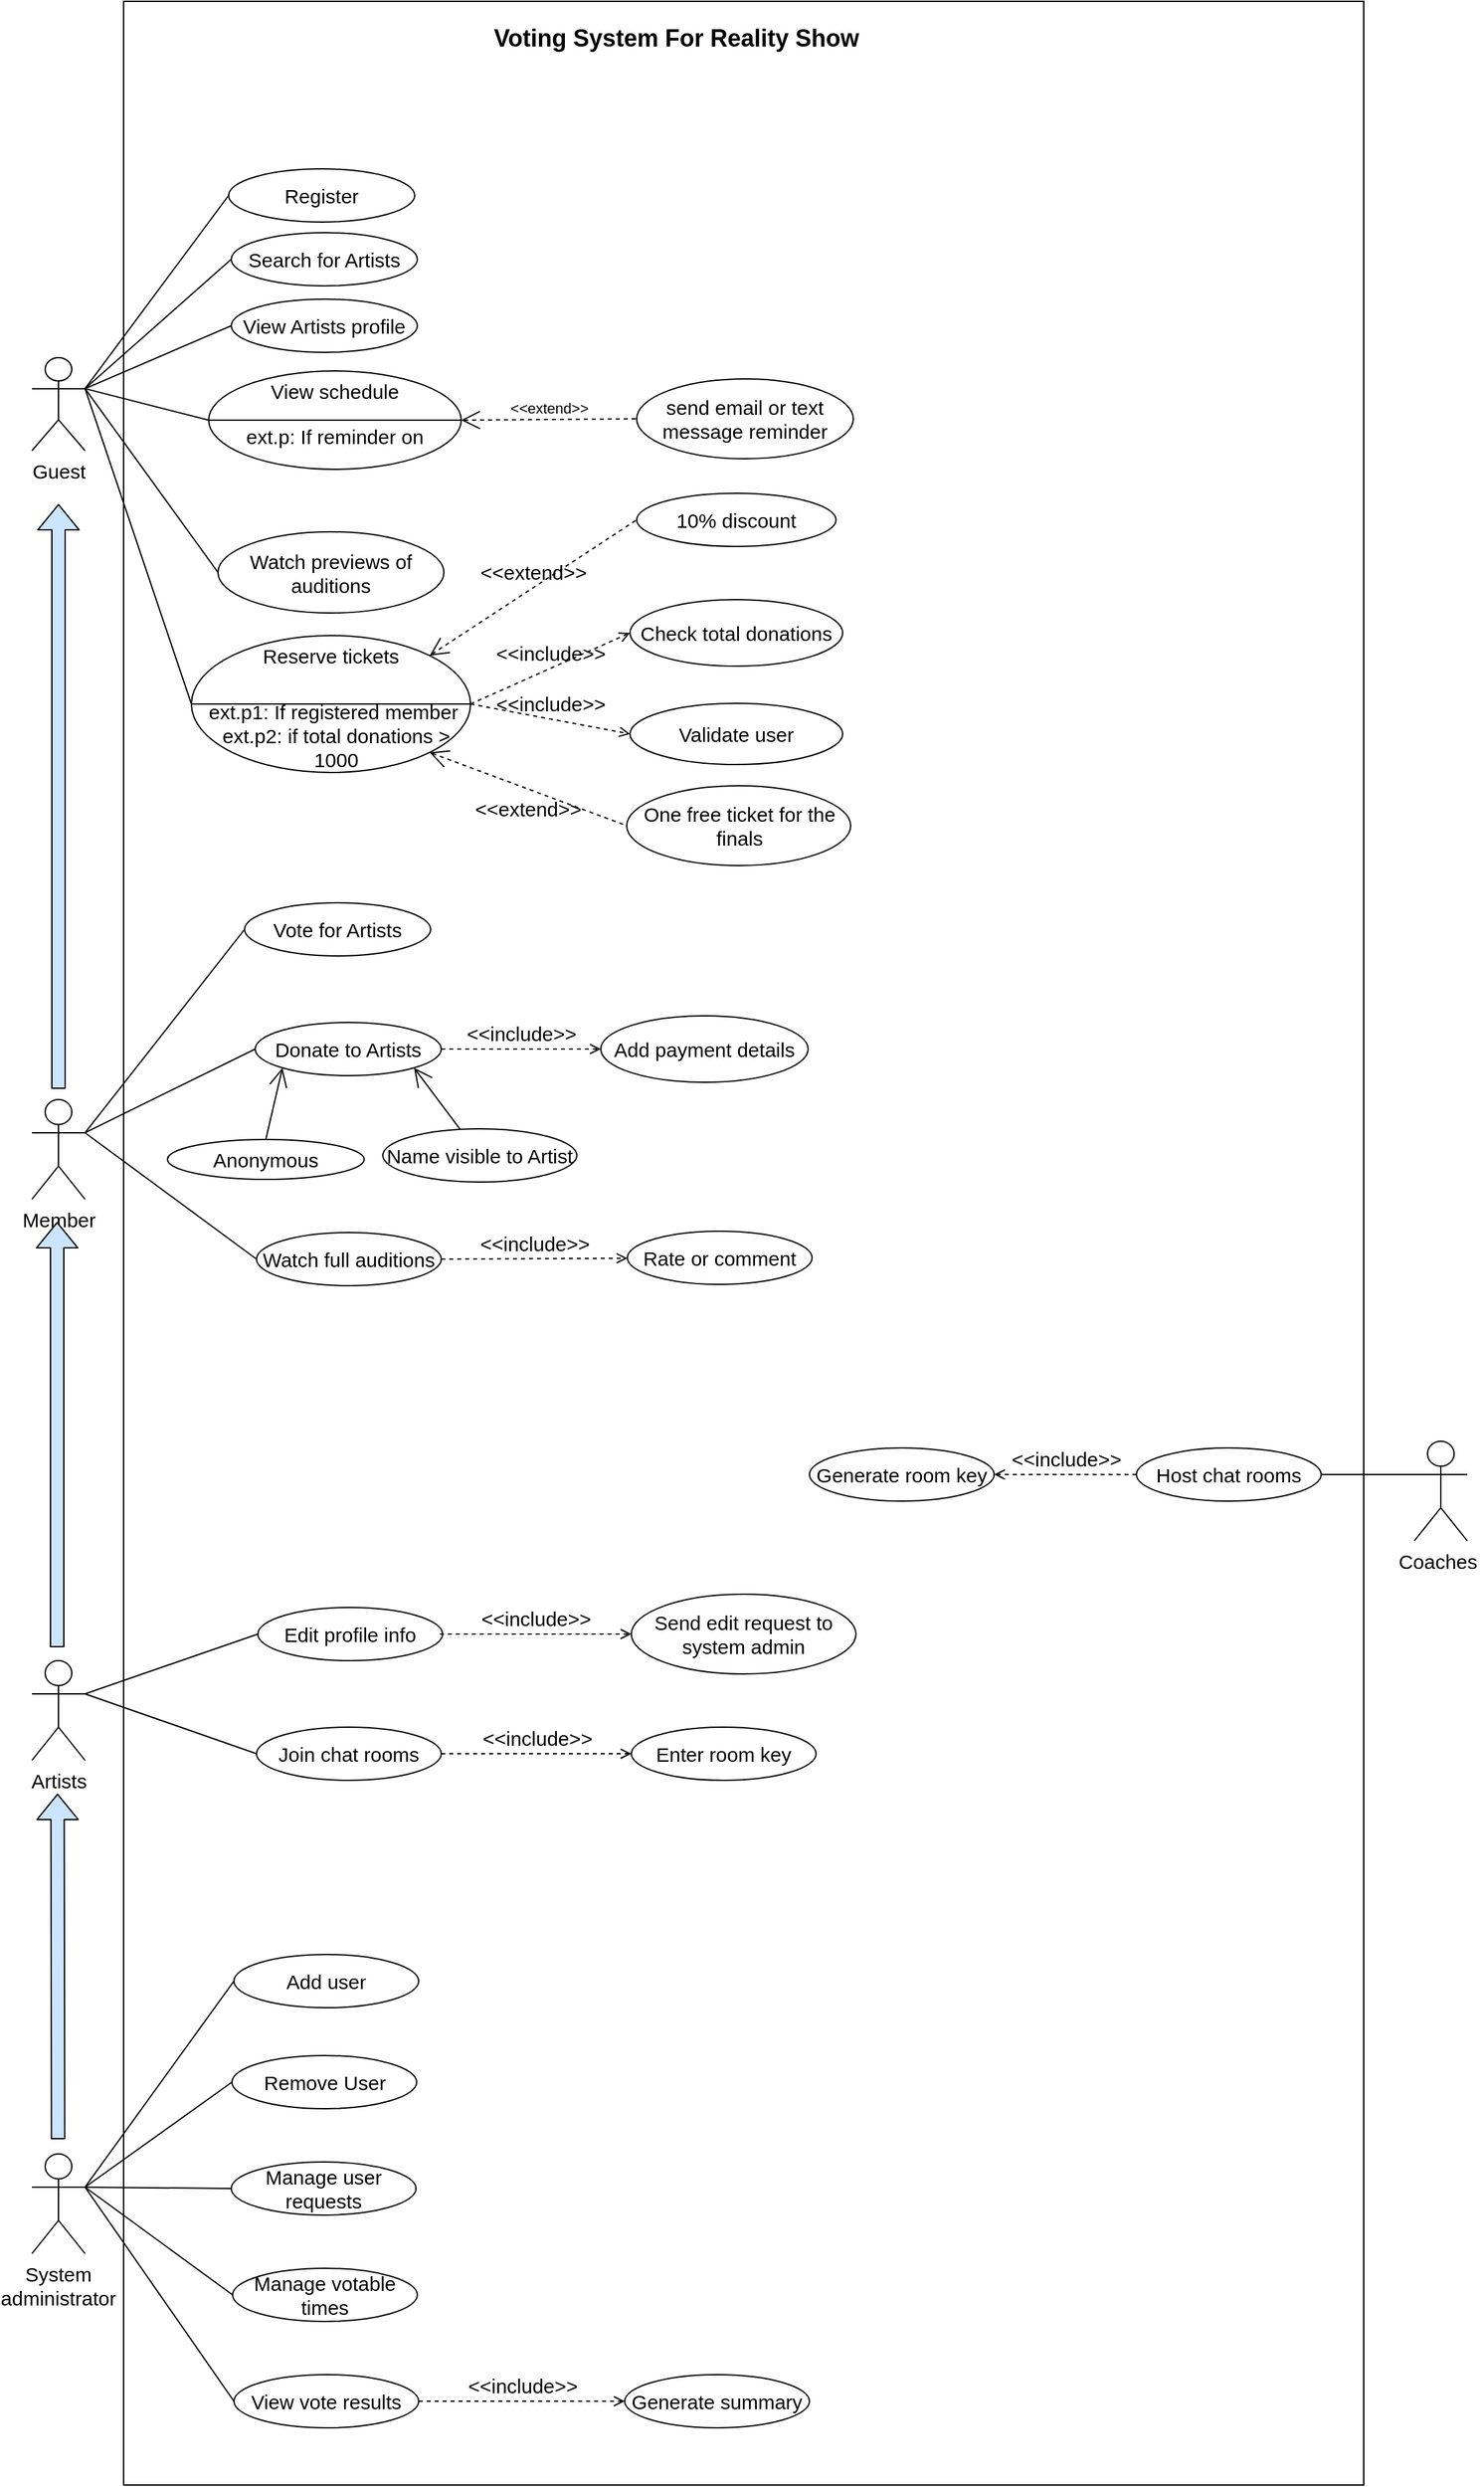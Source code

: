 <mxfile version="13.6.4" type="github">
  <diagram id="oSM0W3Erjih9ODZ4Tuiz" name="Page-1">
    <mxGraphModel dx="2024" dy="1842" grid="1" gridSize="10" guides="1" tooltips="1" connect="1" arrows="1" fold="1" page="1" pageScale="1" pageWidth="827" pageHeight="1169" background="#FFFFFF" math="0" shadow="0">
      <root>
        <mxCell id="0" />
        <mxCell id="1" parent="0" />
        <mxCell id="tAQa_KuwIjuZp4DGvMyW-7" value="" style="rounded=0;whiteSpace=wrap;html=1;fillColor=none;fontSize=15;" parent="1" vertex="1">
          <mxGeometry x="79" y="-68" width="933" height="1868" as="geometry" />
        </mxCell>
        <mxCell id="tAQa_KuwIjuZp4DGvMyW-3" value="Member" style="shape=umlActor;verticalLabelPosition=bottom;verticalAlign=top;html=1;fontSize=15;" parent="1" vertex="1">
          <mxGeometry x="10" y="758" width="40" height="75" as="geometry" />
        </mxCell>
        <mxCell id="tAQa_KuwIjuZp4DGvMyW-5" value="Guest" style="shape=umlActor;verticalLabelPosition=bottom;verticalAlign=top;html=1;fontSize=15;" parent="1" vertex="1">
          <mxGeometry x="10" y="200" width="40" height="70" as="geometry" />
        </mxCell>
        <mxCell id="tAQa_KuwIjuZp4DGvMyW-8" value="Voting System For Reality Show" style="text;html=1;strokeColor=none;fillColor=none;align=center;verticalAlign=middle;whiteSpace=wrap;rounded=0;fontStyle=1;fontSize=18;" parent="1" vertex="1">
          <mxGeometry x="325" y="-50" width="340" height="20" as="geometry" />
        </mxCell>
        <mxCell id="tAQa_KuwIjuZp4DGvMyW-9" value="Search for Artists" style="ellipse;whiteSpace=wrap;html=1;fillColor=none;fontSize=15;" parent="1" vertex="1">
          <mxGeometry x="160" y="106" width="140" height="40" as="geometry" />
        </mxCell>
        <mxCell id="tAQa_KuwIjuZp4DGvMyW-14" value="" style="endArrow=none;html=1;exitX=1;exitY=0.333;exitDx=0;exitDy=0;exitPerimeter=0;entryX=0;entryY=0.5;entryDx=0;entryDy=0;fontSize=15;" parent="1" source="tAQa_KuwIjuZp4DGvMyW-5" target="tAQa_KuwIjuZp4DGvMyW-21" edge="1">
          <mxGeometry width="50" height="50" relative="1" as="geometry">
            <mxPoint x="110" y="180" as="sourcePoint" />
            <mxPoint x="160" y="130" as="targetPoint" />
            <Array as="points" />
          </mxGeometry>
        </mxCell>
        <mxCell id="tAQa_KuwIjuZp4DGvMyW-16" value="View Artists profile" style="ellipse;whiteSpace=wrap;html=1;fillColor=none;fontSize=15;" parent="1" vertex="1">
          <mxGeometry x="160" y="156" width="140" height="40" as="geometry" />
        </mxCell>
        <mxCell id="tAQa_KuwIjuZp4DGvMyW-17" value="View schedule" style="ellipse;whiteSpace=wrap;html=1;fillColor=none;fontSize=15;verticalAlign=top;" parent="1" vertex="1">
          <mxGeometry x="143" y="210" width="190" height="74" as="geometry" />
        </mxCell>
        <mxCell id="tAQa_KuwIjuZp4DGvMyW-18" value="Watch previews of auditions" style="ellipse;whiteSpace=wrap;html=1;fillColor=none;fontSize=15;" parent="1" vertex="1">
          <mxGeometry x="150" y="331" width="170" height="61" as="geometry" />
        </mxCell>
        <mxCell id="tAQa_KuwIjuZp4DGvMyW-19" value="&lt;font style=&quot;font-size: 15px;&quot;&gt;Reserve tickets&lt;/font&gt;" style="ellipse;whiteSpace=wrap;html=1;fillColor=none;verticalAlign=top;horizontal=1;labelPosition=center;verticalLabelPosition=middle;align=center;fontSize=15;" parent="1" vertex="1">
          <mxGeometry x="130" y="409" width="210" height="103" as="geometry" />
        </mxCell>
        <mxCell id="tAQa_KuwIjuZp4DGvMyW-21" value="Register" style="ellipse;whiteSpace=wrap;html=1;fillColor=none;fontSize=15;" parent="1" vertex="1">
          <mxGeometry x="158" y="58" width="140" height="40" as="geometry" />
        </mxCell>
        <mxCell id="tAQa_KuwIjuZp4DGvMyW-22" value="" style="endArrow=none;html=1;entryX=0;entryY=0.5;entryDx=0;entryDy=0;exitX=1;exitY=0.333;exitDx=0;exitDy=0;exitPerimeter=0;fontSize=15;" parent="1" source="tAQa_KuwIjuZp4DGvMyW-5" target="tAQa_KuwIjuZp4DGvMyW-9" edge="1">
          <mxGeometry width="50" height="50" relative="1" as="geometry">
            <mxPoint x="60" y="170" as="sourcePoint" />
            <mxPoint x="168" y="122" as="targetPoint" />
            <Array as="points" />
          </mxGeometry>
        </mxCell>
        <mxCell id="tAQa_KuwIjuZp4DGvMyW-23" value="" style="endArrow=none;html=1;exitX=1;exitY=0.333;exitDx=0;exitDy=0;exitPerimeter=0;entryX=0;entryY=0.5;entryDx=0;entryDy=0;fontSize=15;" parent="1" source="tAQa_KuwIjuZp4DGvMyW-5" target="tAQa_KuwIjuZp4DGvMyW-16" edge="1">
          <mxGeometry width="50" height="50" relative="1" as="geometry">
            <mxPoint x="80" y="190" as="sourcePoint" />
            <mxPoint x="178" y="132" as="targetPoint" />
            <Array as="points" />
          </mxGeometry>
        </mxCell>
        <mxCell id="tAQa_KuwIjuZp4DGvMyW-24" value="" style="endArrow=none;html=1;entryX=0;entryY=0.5;entryDx=0;entryDy=0;exitX=1;exitY=0.333;exitDx=0;exitDy=0;exitPerimeter=0;fontSize=15;" parent="1" source="tAQa_KuwIjuZp4DGvMyW-5" target="tAQa_KuwIjuZp4DGvMyW-17" edge="1">
          <mxGeometry width="50" height="50" relative="1" as="geometry">
            <mxPoint x="70" y="170" as="sourcePoint" />
            <mxPoint x="188" y="142" as="targetPoint" />
            <Array as="points" />
          </mxGeometry>
        </mxCell>
        <mxCell id="tAQa_KuwIjuZp4DGvMyW-25" value="" style="endArrow=none;html=1;entryX=0;entryY=0.5;entryDx=0;entryDy=0;exitX=1;exitY=0.333;exitDx=0;exitDy=0;exitPerimeter=0;fontSize=15;" parent="1" source="tAQa_KuwIjuZp4DGvMyW-5" target="tAQa_KuwIjuZp4DGvMyW-18" edge="1">
          <mxGeometry width="50" height="50" relative="1" as="geometry">
            <mxPoint x="70" y="170" as="sourcePoint" />
            <mxPoint x="198" y="152" as="targetPoint" />
            <Array as="points" />
          </mxGeometry>
        </mxCell>
        <mxCell id="tAQa_KuwIjuZp4DGvMyW-26" value="" style="endArrow=none;html=1;entryX=0;entryY=0.5;entryDx=0;entryDy=0;exitX=1;exitY=0.333;exitDx=0;exitDy=0;exitPerimeter=0;fontSize=15;" parent="1" source="tAQa_KuwIjuZp4DGvMyW-5" target="tAQa_KuwIjuZp4DGvMyW-19" edge="1">
          <mxGeometry width="50" height="50" relative="1" as="geometry">
            <mxPoint x="80" y="180" as="sourcePoint" />
            <mxPoint x="171.0" y="323" as="targetPoint" />
            <Array as="points" />
          </mxGeometry>
        </mxCell>
        <mxCell id="tAQa_KuwIjuZp4DGvMyW-31" value="Vote for Artists" style="ellipse;whiteSpace=wrap;html=1;fillColor=none;fontSize=15;" parent="1" vertex="1">
          <mxGeometry x="170" y="610" width="140" height="40" as="geometry" />
        </mxCell>
        <mxCell id="tAQa_KuwIjuZp4DGvMyW-32" value="Donate to Artists" style="ellipse;whiteSpace=wrap;html=1;fillColor=none;fontSize=15;" parent="1" vertex="1">
          <mxGeometry x="178" y="700" width="140" height="40" as="geometry" />
        </mxCell>
        <mxCell id="tAQa_KuwIjuZp4DGvMyW-33" value="Watch full auditions" style="ellipse;whiteSpace=wrap;html=1;fillColor=none;fontSize=15;" parent="1" vertex="1">
          <mxGeometry x="179" y="858" width="139" height="40" as="geometry" />
        </mxCell>
        <mxCell id="tAQa_KuwIjuZp4DGvMyW-34" value="Name visible to Artist" style="ellipse;whiteSpace=wrap;html=1;fillColor=none;fontSize=15;" parent="1" vertex="1">
          <mxGeometry x="274" y="780" width="146" height="40" as="geometry" />
        </mxCell>
        <mxCell id="tAQa_KuwIjuZp4DGvMyW-35" value="Anonymous" style="ellipse;whiteSpace=wrap;html=1;fillColor=none;fontSize=15;" parent="1" vertex="1">
          <mxGeometry x="112" y="788" width="148" height="30" as="geometry" />
        </mxCell>
        <mxCell id="tAQa_KuwIjuZp4DGvMyW-38" value="" style="endArrow=open;endFill=1;endSize=12;html=1;exitX=0.5;exitY=0;exitDx=0;exitDy=0;entryX=0;entryY=1;entryDx=0;entryDy=0;fontSize=15;" parent="1" source="tAQa_KuwIjuZp4DGvMyW-35" target="tAQa_KuwIjuZp4DGvMyW-32" edge="1">
          <mxGeometry width="160" relative="1" as="geometry">
            <mxPoint x="160" y="440" as="sourcePoint" />
            <mxPoint x="206" y="530" as="targetPoint" />
          </mxGeometry>
        </mxCell>
        <mxCell id="tAQa_KuwIjuZp4DGvMyW-39" value="" style="endArrow=open;endFill=1;endSize=12;html=1;entryX=1;entryY=1;entryDx=0;entryDy=0;fontSize=15;" parent="1" source="tAQa_KuwIjuZp4DGvMyW-34" target="tAQa_KuwIjuZp4DGvMyW-32" edge="1">
          <mxGeometry width="160" relative="1" as="geometry">
            <mxPoint x="160" y="440" as="sourcePoint" />
            <mxPoint x="320" y="440" as="targetPoint" />
          </mxGeometry>
        </mxCell>
        <mxCell id="tAQa_KuwIjuZp4DGvMyW-41" value="" style="endArrow=none;html=1;exitX=1;exitY=0.333;exitDx=0;exitDy=0;exitPerimeter=0;entryX=0;entryY=0.5;entryDx=0;entryDy=0;fontSize=15;" parent="1" source="tAQa_KuwIjuZp4DGvMyW-3" target="tAQa_KuwIjuZp4DGvMyW-31" edge="1">
          <mxGeometry width="50" height="50" relative="1" as="geometry">
            <mxPoint x="220" y="580" as="sourcePoint" />
            <mxPoint x="270" y="530" as="targetPoint" />
          </mxGeometry>
        </mxCell>
        <mxCell id="tAQa_KuwIjuZp4DGvMyW-42" value="" style="endArrow=none;html=1;entryX=0;entryY=0.5;entryDx=0;entryDy=0;exitX=1;exitY=0.333;exitDx=0;exitDy=0;exitPerimeter=0;fontSize=15;" parent="1" source="tAQa_KuwIjuZp4DGvMyW-3" target="tAQa_KuwIjuZp4DGvMyW-32" edge="1">
          <mxGeometry width="50" height="50" relative="1" as="geometry">
            <mxPoint x="50" y="540" as="sourcePoint" />
            <mxPoint x="168" y="470" as="targetPoint" />
          </mxGeometry>
        </mxCell>
        <mxCell id="tAQa_KuwIjuZp4DGvMyW-43" value="" style="endArrow=none;html=1;entryX=0;entryY=0.5;entryDx=0;entryDy=0;exitX=1;exitY=0.333;exitDx=0;exitDy=0;exitPerimeter=0;fontSize=15;" parent="1" source="tAQa_KuwIjuZp4DGvMyW-3" target="tAQa_KuwIjuZp4DGvMyW-33" edge="1">
          <mxGeometry width="50" height="50" relative="1" as="geometry">
            <mxPoint x="60" y="540" as="sourcePoint" />
            <mxPoint x="178" y="480" as="targetPoint" />
          </mxGeometry>
        </mxCell>
        <mxCell id="tAQa_KuwIjuZp4DGvMyW-49" value="Artists" style="shape=umlActor;verticalLabelPosition=bottom;verticalAlign=top;html=1;fontSize=15;" parent="1" vertex="1">
          <mxGeometry x="10" y="1180" width="40" height="75" as="geometry" />
        </mxCell>
        <mxCell id="tAQa_KuwIjuZp4DGvMyW-55" value="" style="shape=flexArrow;endArrow=classic;html=1;fillColor=#CCE5FF;fontSize=15;" parent="1" edge="1">
          <mxGeometry width="50" height="50" relative="1" as="geometry">
            <mxPoint x="30" y="750" as="sourcePoint" />
            <mxPoint x="30" y="310" as="targetPoint" />
          </mxGeometry>
        </mxCell>
        <mxCell id="tAQa_KuwIjuZp4DGvMyW-56" value="" style="shape=flexArrow;endArrow=classic;html=1;fillColor=#CCE5FF;fontSize=15;" parent="1" edge="1">
          <mxGeometry width="50" height="50" relative="1" as="geometry">
            <mxPoint x="29" y="1170" as="sourcePoint" />
            <mxPoint x="29" y="850" as="targetPoint" />
          </mxGeometry>
        </mxCell>
        <mxCell id="tAQa_KuwIjuZp4DGvMyW-58" value="Join chat rooms" style="ellipse;whiteSpace=wrap;html=1;fillColor=none;fontSize=15;" parent="1" vertex="1">
          <mxGeometry x="179" y="1230" width="139" height="40" as="geometry" />
        </mxCell>
        <mxCell id="tAQa_KuwIjuZp4DGvMyW-59" value="" style="endArrow=none;html=1;fillColor=#CCE5FF;exitX=1;exitY=0.333;exitDx=0;exitDy=0;exitPerimeter=0;entryX=0;entryY=0.5;entryDx=0;entryDy=0;fontSize=15;" parent="1" source="tAQa_KuwIjuZp4DGvMyW-49" target="-AWZ3N57IZkYEkBXTIfi-49" edge="1">
          <mxGeometry width="50" height="50" relative="1" as="geometry">
            <mxPoint x="220" y="810" as="sourcePoint" />
            <mxPoint x="270" y="760" as="targetPoint" />
          </mxGeometry>
        </mxCell>
        <mxCell id="tAQa_KuwIjuZp4DGvMyW-60" value="" style="endArrow=none;html=1;fillColor=#CCE5FF;entryX=0;entryY=0.5;entryDx=0;entryDy=0;exitX=1;exitY=0.333;exitDx=0;exitDy=0;exitPerimeter=0;fontSize=15;" parent="1" source="tAQa_KuwIjuZp4DGvMyW-49" target="tAQa_KuwIjuZp4DGvMyW-58" edge="1">
          <mxGeometry width="50" height="50" relative="1" as="geometry">
            <mxPoint x="60" y="870" as="sourcePoint" />
            <mxPoint x="188.0" y="794" as="targetPoint" />
          </mxGeometry>
        </mxCell>
        <mxCell id="tAQa_KuwIjuZp4DGvMyW-61" value="Coaches&amp;nbsp;" style="shape=umlActor;verticalLabelPosition=bottom;verticalAlign=top;html=1;whiteSpace=wrap;fontSize=15;" parent="1" vertex="1">
          <mxGeometry x="1050" y="1015" width="40" height="75" as="geometry" />
        </mxCell>
        <mxCell id="tAQa_KuwIjuZp4DGvMyW-63" value="Host chat rooms" style="ellipse;whiteSpace=wrap;html=1;fillColor=none;fontSize=15;" parent="1" vertex="1">
          <mxGeometry x="841" y="1020" width="139" height="40" as="geometry" />
        </mxCell>
        <mxCell id="tAQa_KuwIjuZp4DGvMyW-64" value="" style="endArrow=none;html=1;fillColor=#CCE5FF;exitX=0;exitY=0.333;exitDx=0;exitDy=0;exitPerimeter=0;entryX=1;entryY=0.5;entryDx=0;entryDy=0;fontSize=15;" parent="1" source="tAQa_KuwIjuZp4DGvMyW-61" target="tAQa_KuwIjuZp4DGvMyW-63" edge="1">
          <mxGeometry width="50" height="50" relative="1" as="geometry">
            <mxPoint x="220" y="1020" as="sourcePoint" />
            <mxPoint x="790" y="1040" as="targetPoint" />
          </mxGeometry>
        </mxCell>
        <mxCell id="tAQa_KuwIjuZp4DGvMyW-65" value="System administrator&lt;br style=&quot;font-size: 15px;&quot;&gt;" style="shape=umlActor;verticalLabelPosition=bottom;verticalAlign=top;html=1;whiteSpace=wrap;fontSize=15;" parent="1" vertex="1">
          <mxGeometry x="10" y="1551" width="40" height="75" as="geometry" />
        </mxCell>
        <mxCell id="tAQa_KuwIjuZp4DGvMyW-67" value="Manage votable times" style="ellipse;whiteSpace=wrap;html=1;fillColor=none;fontSize=15;" parent="1" vertex="1">
          <mxGeometry x="161" y="1637" width="139" height="40" as="geometry" />
        </mxCell>
        <mxCell id="tAQa_KuwIjuZp4DGvMyW-68" value="Manage user requests" style="ellipse;whiteSpace=wrap;html=1;fillColor=none;fontSize=15;" parent="1" vertex="1">
          <mxGeometry x="160" y="1557" width="139" height="40" as="geometry" />
        </mxCell>
        <mxCell id="tAQa_KuwIjuZp4DGvMyW-69" value="Remove User" style="ellipse;whiteSpace=wrap;html=1;fillColor=none;fontSize=15;" parent="1" vertex="1">
          <mxGeometry x="160.5" y="1477" width="139" height="40" as="geometry" />
        </mxCell>
        <mxCell id="tAQa_KuwIjuZp4DGvMyW-70" value="Add user" style="ellipse;whiteSpace=wrap;html=1;fillColor=none;fontSize=15;" parent="1" vertex="1">
          <mxGeometry x="162" y="1401" width="139" height="40" as="geometry" />
        </mxCell>
        <mxCell id="tAQa_KuwIjuZp4DGvMyW-72" value="View vote results" style="ellipse;whiteSpace=wrap;html=1;fillColor=none;fontSize=15;" parent="1" vertex="1">
          <mxGeometry x="162" y="1717" width="139" height="40" as="geometry" />
        </mxCell>
        <mxCell id="tAQa_KuwIjuZp4DGvMyW-73" value="&amp;lt;&amp;lt;include&amp;gt;&amp;gt;" style="edgeStyle=none;html=1;endArrow=open;verticalAlign=bottom;dashed=1;labelBackgroundColor=none;fillColor=#CCE5FF;fontSize=15;entryX=0;entryY=0.5;entryDx=0;entryDy=0;exitX=1;exitY=0.5;exitDx=0;exitDy=0;" parent="1" source="tAQa_KuwIjuZp4DGvMyW-19" target="tAQa_KuwIjuZp4DGvMyW-74" edge="1">
          <mxGeometry width="160" relative="1" as="geometry">
            <mxPoint x="340" y="374" as="sourcePoint" />
            <mxPoint x="461" y="361.41" as="targetPoint" />
          </mxGeometry>
        </mxCell>
        <mxCell id="tAQa_KuwIjuZp4DGvMyW-74" value="Check total donations" style="ellipse;whiteSpace=wrap;html=1;fillColor=none;fontSize=15;" parent="1" vertex="1">
          <mxGeometry x="460" y="382" width="160" height="50" as="geometry" />
        </mxCell>
        <mxCell id="-AWZ3N57IZkYEkBXTIfi-2" value="&amp;lt;&amp;lt;include&amp;gt;&amp;gt;" style="edgeStyle=none;html=1;endArrow=open;verticalAlign=bottom;dashed=1;labelBackgroundColor=none;fillColor=#CCE5FF;fontSize=15;entryX=0;entryY=0.5;entryDx=0;entryDy=0;exitX=1;exitY=0.5;exitDx=0;exitDy=0;" parent="1" source="tAQa_KuwIjuZp4DGvMyW-19" target="-AWZ3N57IZkYEkBXTIfi-11" edge="1">
          <mxGeometry width="160" relative="1" as="geometry">
            <mxPoint x="311" y="371.41" as="sourcePoint" />
            <mxPoint x="460" y="425" as="targetPoint" />
          </mxGeometry>
        </mxCell>
        <mxCell id="-AWZ3N57IZkYEkBXTIfi-3" value="" style="endArrow=none;html=1;exitX=0;exitY=0.5;exitDx=0;exitDy=0;entryX=1;entryY=0.5;entryDx=0;entryDy=0;fontSize=15;" parent="1" source="tAQa_KuwIjuZp4DGvMyW-19" target="tAQa_KuwIjuZp4DGvMyW-19" edge="1">
          <mxGeometry width="50" height="50" relative="1" as="geometry">
            <mxPoint x="580" y="440" as="sourcePoint" />
            <mxPoint x="630" y="390" as="targetPoint" />
          </mxGeometry>
        </mxCell>
        <mxCell id="-AWZ3N57IZkYEkBXTIfi-6" value="ext.p1: If registered member&amp;nbsp;&lt;br style=&quot;font-size: 15px;&quot;&gt;ext.p2: if total donations &amp;gt; 1000" style="text;html=1;strokeColor=none;fillColor=none;align=center;verticalAlign=middle;whiteSpace=wrap;rounded=0;fontSize=15;" parent="1" vertex="1">
          <mxGeometry x="139" y="474" width="200" height="20" as="geometry" />
        </mxCell>
        <mxCell id="-AWZ3N57IZkYEkBXTIfi-8" value="&amp;lt;&amp;lt;extend&amp;gt;&amp;gt;" style="edgeStyle=none;html=1;startArrow=open;endArrow=none;startSize=12;verticalAlign=bottom;dashed=1;labelBackgroundColor=none;exitX=1;exitY=0;exitDx=0;exitDy=0;entryX=0;entryY=0.5;entryDx=0;entryDy=0;fontSize=15;" parent="1" source="tAQa_KuwIjuZp4DGvMyW-19" target="-AWZ3N57IZkYEkBXTIfi-10" edge="1">
          <mxGeometry width="160" relative="1" as="geometry">
            <mxPoint x="850" y="277" as="sourcePoint" />
            <mxPoint x="760" y="424.41" as="targetPoint" />
          </mxGeometry>
        </mxCell>
        <mxCell id="-AWZ3N57IZkYEkBXTIfi-10" value="10% discount" style="ellipse;whiteSpace=wrap;html=1;fontSize=15;" parent="1" vertex="1">
          <mxGeometry x="465" y="302" width="150" height="40" as="geometry" />
        </mxCell>
        <mxCell id="-AWZ3N57IZkYEkBXTIfi-11" value="Validate user" style="ellipse;whiteSpace=wrap;html=1;fillColor=none;fontSize=15;" parent="1" vertex="1">
          <mxGeometry x="460" y="460" width="160" height="46" as="geometry" />
        </mxCell>
        <mxCell id="-AWZ3N57IZkYEkBXTIfi-12" value="&lt;div style=&quot;font-size: 15px;&quot;&gt;&lt;span style=&quot;font-size: 15px;&quot;&gt;One free ticket for the finals&lt;/span&gt;&lt;/div&gt;" style="ellipse;whiteSpace=wrap;html=1;align=center;fontSize=15;" parent="1" vertex="1">
          <mxGeometry x="457.5" y="522" width="168.5" height="60" as="geometry" />
        </mxCell>
        <mxCell id="-AWZ3N57IZkYEkBXTIfi-13" value="&amp;lt;&amp;lt;extend&amp;gt;&amp;gt;" style="edgeStyle=none;html=1;startArrow=open;endArrow=none;startSize=12;verticalAlign=top;dashed=1;labelBackgroundColor=none;entryX=0;entryY=0.5;entryDx=0;entryDy=0;fontSize=15;exitX=1;exitY=1;exitDx=0;exitDy=0;" parent="1" source="tAQa_KuwIjuZp4DGvMyW-19" target="-AWZ3N57IZkYEkBXTIfi-12" edge="1">
          <mxGeometry width="160" relative="1" as="geometry">
            <mxPoint x="340" y="370" as="sourcePoint" />
            <mxPoint x="380" y="240" as="targetPoint" />
          </mxGeometry>
        </mxCell>
        <mxCell id="-AWZ3N57IZkYEkBXTIfi-14" value="" style="endArrow=none;html=1;fillColor=#CCE5FF;entryX=0;entryY=0.5;entryDx=0;entryDy=0;exitX=1;exitY=0.333;exitDx=0;exitDy=0;exitPerimeter=0;fontSize=15;" parent="1" source="tAQa_KuwIjuZp4DGvMyW-65" target="tAQa_KuwIjuZp4DGvMyW-70" edge="1">
          <mxGeometry width="50" height="50" relative="1" as="geometry">
            <mxPoint x="60" y="885" as="sourcePoint" />
            <mxPoint x="189.0" y="930" as="targetPoint" />
          </mxGeometry>
        </mxCell>
        <mxCell id="-AWZ3N57IZkYEkBXTIfi-15" value="" style="endArrow=none;html=1;fillColor=#CCE5FF;entryX=0;entryY=0.5;entryDx=0;entryDy=0;exitX=1;exitY=0.333;exitDx=0;exitDy=0;exitPerimeter=0;fontSize=15;" parent="1" source="tAQa_KuwIjuZp4DGvMyW-65" target="tAQa_KuwIjuZp4DGvMyW-69" edge="1">
          <mxGeometry width="50" height="50" relative="1" as="geometry">
            <mxPoint x="50" y="1170" as="sourcePoint" />
            <mxPoint x="172.0" y="1100" as="targetPoint" />
          </mxGeometry>
        </mxCell>
        <mxCell id="-AWZ3N57IZkYEkBXTIfi-16" value="" style="endArrow=none;html=1;fillColor=#CCE5FF;entryX=0;entryY=0.5;entryDx=0;entryDy=0;exitX=1;exitY=0.333;exitDx=0;exitDy=0;exitPerimeter=0;fontSize=15;" parent="1" source="tAQa_KuwIjuZp4DGvMyW-65" target="tAQa_KuwIjuZp4DGvMyW-68" edge="1">
          <mxGeometry width="50" height="50" relative="1" as="geometry">
            <mxPoint x="70" y="1195" as="sourcePoint" />
            <mxPoint x="182.0" y="1110" as="targetPoint" />
          </mxGeometry>
        </mxCell>
        <mxCell id="-AWZ3N57IZkYEkBXTIfi-17" value="" style="endArrow=none;html=1;fillColor=#CCE5FF;entryX=0;entryY=0.5;entryDx=0;entryDy=0;exitX=1;exitY=0.333;exitDx=0;exitDy=0;exitPerimeter=0;fontSize=15;" parent="1" source="tAQa_KuwIjuZp4DGvMyW-65" target="tAQa_KuwIjuZp4DGvMyW-67" edge="1">
          <mxGeometry width="50" height="50" relative="1" as="geometry">
            <mxPoint x="80" y="1205" as="sourcePoint" />
            <mxPoint x="192.0" y="1120" as="targetPoint" />
          </mxGeometry>
        </mxCell>
        <mxCell id="-AWZ3N57IZkYEkBXTIfi-18" value="" style="endArrow=none;html=1;fillColor=#CCE5FF;entryX=0;entryY=0.5;entryDx=0;entryDy=0;exitX=1;exitY=0.333;exitDx=0;exitDy=0;exitPerimeter=0;fontSize=15;" parent="1" source="tAQa_KuwIjuZp4DGvMyW-65" target="tAQa_KuwIjuZp4DGvMyW-72" edge="1">
          <mxGeometry width="50" height="50" relative="1" as="geometry">
            <mxPoint x="60" y="1185" as="sourcePoint" />
            <mxPoint x="171.0" y="1340" as="targetPoint" />
          </mxGeometry>
        </mxCell>
        <mxCell id="-AWZ3N57IZkYEkBXTIfi-19" value="" style="shape=flexArrow;endArrow=classic;html=1;fillColor=#CCE5FF;fontSize=15;" parent="1" edge="1">
          <mxGeometry width="50" height="50" relative="1" as="geometry">
            <mxPoint x="29.7" y="1540" as="sourcePoint" />
            <mxPoint x="29.29" y="1280" as="targetPoint" />
          </mxGeometry>
        </mxCell>
        <mxCell id="-AWZ3N57IZkYEkBXTIfi-21" value="Rate or comment" style="ellipse;whiteSpace=wrap;html=1;fillColor=none;fontSize=15;" parent="1" vertex="1">
          <mxGeometry x="458" y="857" width="139" height="40" as="geometry" />
        </mxCell>
        <mxCell id="-AWZ3N57IZkYEkBXTIfi-22" value="&amp;lt;&amp;lt;include&amp;gt;&amp;gt;" style="edgeStyle=none;html=1;endArrow=open;verticalAlign=bottom;dashed=1;labelBackgroundColor=none;fillColor=#CCE5FF;fontSize=15;exitX=1;exitY=0.5;exitDx=0;exitDy=0;" parent="1" source="tAQa_KuwIjuZp4DGvMyW-33" target="-AWZ3N57IZkYEkBXTIfi-21" edge="1">
          <mxGeometry width="160" relative="1" as="geometry">
            <mxPoint x="318.0" y="651" as="sourcePoint" />
            <mxPoint x="458.0" y="641" as="targetPoint" />
          </mxGeometry>
        </mxCell>
        <mxCell id="-AWZ3N57IZkYEkBXTIfi-23" value="Generate room key" style="ellipse;whiteSpace=wrap;html=1;fillColor=none;fontSize=15;" parent="1" vertex="1">
          <mxGeometry x="595" y="1020" width="139" height="40" as="geometry" />
        </mxCell>
        <mxCell id="-AWZ3N57IZkYEkBXTIfi-24" value="&amp;lt;&amp;lt;include&amp;gt;&amp;gt;" style="edgeStyle=none;html=1;endArrow=open;verticalAlign=bottom;dashed=1;labelBackgroundColor=none;fillColor=#CCE5FF;fontSize=15;exitX=0;exitY=0.5;exitDx=0;exitDy=0;" parent="1" source="tAQa_KuwIjuZp4DGvMyW-63" target="-AWZ3N57IZkYEkBXTIfi-23" edge="1">
          <mxGeometry width="160" relative="1" as="geometry">
            <mxPoint x="388.0" y="1031" as="sourcePoint" />
            <mxPoint x="528.0" y="1022" as="targetPoint" />
          </mxGeometry>
        </mxCell>
        <mxCell id="-AWZ3N57IZkYEkBXTIfi-26" value="Enter room key" style="ellipse;whiteSpace=wrap;html=1;fillColor=none;fontSize=15;" parent="1" vertex="1">
          <mxGeometry x="461" y="1230" width="139" height="40" as="geometry" />
        </mxCell>
        <mxCell id="-AWZ3N57IZkYEkBXTIfi-27" value="&amp;lt;&amp;lt;include&amp;gt;&amp;gt;" style="edgeStyle=none;html=1;endArrow=open;verticalAlign=bottom;dashed=1;labelBackgroundColor=none;fillColor=#CCE5FF;fontSize=15;exitX=1;exitY=0.5;exitDx=0;exitDy=0;" parent="1" source="tAQa_KuwIjuZp4DGvMyW-58" target="-AWZ3N57IZkYEkBXTIfi-26" edge="1">
          <mxGeometry width="160" relative="1" as="geometry">
            <mxPoint x="365.0" y="1250" as="sourcePoint" />
            <mxPoint x="439.0" y="1232" as="targetPoint" />
          </mxGeometry>
        </mxCell>
        <mxCell id="-AWZ3N57IZkYEkBXTIfi-28" value="Add payment details" style="ellipse;whiteSpace=wrap;html=1;fillColor=none;fontSize=15;" parent="1" vertex="1">
          <mxGeometry x="438" y="695" width="156" height="50" as="geometry" />
        </mxCell>
        <mxCell id="-AWZ3N57IZkYEkBXTIfi-29" value="&amp;lt;&amp;lt;include&amp;gt;&amp;gt;" style="edgeStyle=none;html=1;endArrow=open;verticalAlign=bottom;dashed=1;labelBackgroundColor=none;fillColor=#CCE5FF;fontSize=15;exitX=1;exitY=0.5;exitDx=0;exitDy=0;entryX=0;entryY=0.5;entryDx=0;entryDy=0;" parent="1" source="tAQa_KuwIjuZp4DGvMyW-32" target="-AWZ3N57IZkYEkBXTIfi-28" edge="1">
          <mxGeometry width="160" relative="1" as="geometry">
            <mxPoint x="734.0" y="570" as="sourcePoint" />
            <mxPoint x="435.0" y="552" as="targetPoint" />
          </mxGeometry>
        </mxCell>
        <mxCell id="-AWZ3N57IZkYEkBXTIfi-30" value="Send edit request to system admin" style="ellipse;whiteSpace=wrap;html=1;fillColor=none;fontSize=15;" parent="1" vertex="1">
          <mxGeometry x="461" y="1130" width="169" height="60" as="geometry" />
        </mxCell>
        <mxCell id="-AWZ3N57IZkYEkBXTIfi-31" value="&amp;lt;&amp;lt;include&amp;gt;&amp;gt;" style="edgeStyle=none;html=1;endArrow=open;verticalAlign=bottom;dashed=1;labelBackgroundColor=none;fillColor=#CCE5FF;fontSize=15;exitX=1;exitY=0.5;exitDx=0;exitDy=0;" parent="1" target="-AWZ3N57IZkYEkBXTIfi-30" edge="1">
          <mxGeometry width="160" relative="1" as="geometry">
            <mxPoint x="317.0" y="1160.0" as="sourcePoint" />
            <mxPoint x="461.0" y="1152" as="targetPoint" />
          </mxGeometry>
        </mxCell>
        <mxCell id="-AWZ3N57IZkYEkBXTIfi-32" value="Generate summary" style="ellipse;whiteSpace=wrap;html=1;fillColor=none;fontSize=15;" parent="1" vertex="1">
          <mxGeometry x="456" y="1717" width="139" height="40" as="geometry" />
        </mxCell>
        <mxCell id="-AWZ3N57IZkYEkBXTIfi-33" value="&amp;lt;&amp;lt;include&amp;gt;&amp;gt;" style="edgeStyle=none;html=1;endArrow=open;verticalAlign=bottom;dashed=1;labelBackgroundColor=none;fillColor=#CCE5FF;fontSize=15;exitX=1;exitY=0.5;exitDx=0;exitDy=0;" parent="1" source="tAQa_KuwIjuZp4DGvMyW-72" target="-AWZ3N57IZkYEkBXTIfi-32" edge="1">
          <mxGeometry width="160" relative="1" as="geometry">
            <mxPoint x="313.0" y="1737" as="sourcePoint" />
            <mxPoint x="434.0" y="1719" as="targetPoint" />
          </mxGeometry>
        </mxCell>
        <mxCell id="-AWZ3N57IZkYEkBXTIfi-49" value="Edit profile info" style="ellipse;whiteSpace=wrap;html=1;fillColor=none;fontSize=15;" parent="1" vertex="1">
          <mxGeometry x="180" y="1140" width="139" height="40" as="geometry" />
        </mxCell>
        <mxCell id="LAChW5uwFqBygV1A_F4e-3" value="" style="endArrow=none;html=1;exitX=0;exitY=0.5;exitDx=0;exitDy=0;entryX=1;entryY=0.5;entryDx=0;entryDy=0;" edge="1" parent="1" source="tAQa_KuwIjuZp4DGvMyW-17" target="tAQa_KuwIjuZp4DGvMyW-17">
          <mxGeometry width="50" height="50" relative="1" as="geometry">
            <mxPoint x="460" y="500" as="sourcePoint" />
            <mxPoint x="510" y="450" as="targetPoint" />
          </mxGeometry>
        </mxCell>
        <mxCell id="LAChW5uwFqBygV1A_F4e-4" value="ext.p: If reminder on" style="text;html=1;strokeColor=none;fillColor=none;align=center;verticalAlign=middle;whiteSpace=wrap;rounded=0;fontSize=15;" vertex="1" parent="1">
          <mxGeometry x="163" y="244" width="150" height="30" as="geometry" />
        </mxCell>
        <mxCell id="LAChW5uwFqBygV1A_F4e-5" value="&amp;lt;&amp;lt;extend&amp;gt;&amp;gt;" style="edgeStyle=none;html=1;startArrow=open;endArrow=none;startSize=12;verticalAlign=bottom;dashed=1;labelBackgroundColor=none;exitX=1;exitY=0.5;exitDx=0;exitDy=0;entryX=0;entryY=0.5;entryDx=0;entryDy=0;" edge="1" parent="1" source="tAQa_KuwIjuZp4DGvMyW-17" target="LAChW5uwFqBygV1A_F4e-7">
          <mxGeometry width="160" relative="1" as="geometry">
            <mxPoint x="410" y="380" as="sourcePoint" />
            <mxPoint x="570" y="380" as="targetPoint" />
          </mxGeometry>
        </mxCell>
        <mxCell id="LAChW5uwFqBygV1A_F4e-7" value="send email or text message reminder" style="ellipse;whiteSpace=wrap;html=1;fontSize=15;" vertex="1" parent="1">
          <mxGeometry x="465" y="216" width="163" height="60" as="geometry" />
        </mxCell>
      </root>
    </mxGraphModel>
  </diagram>
</mxfile>

